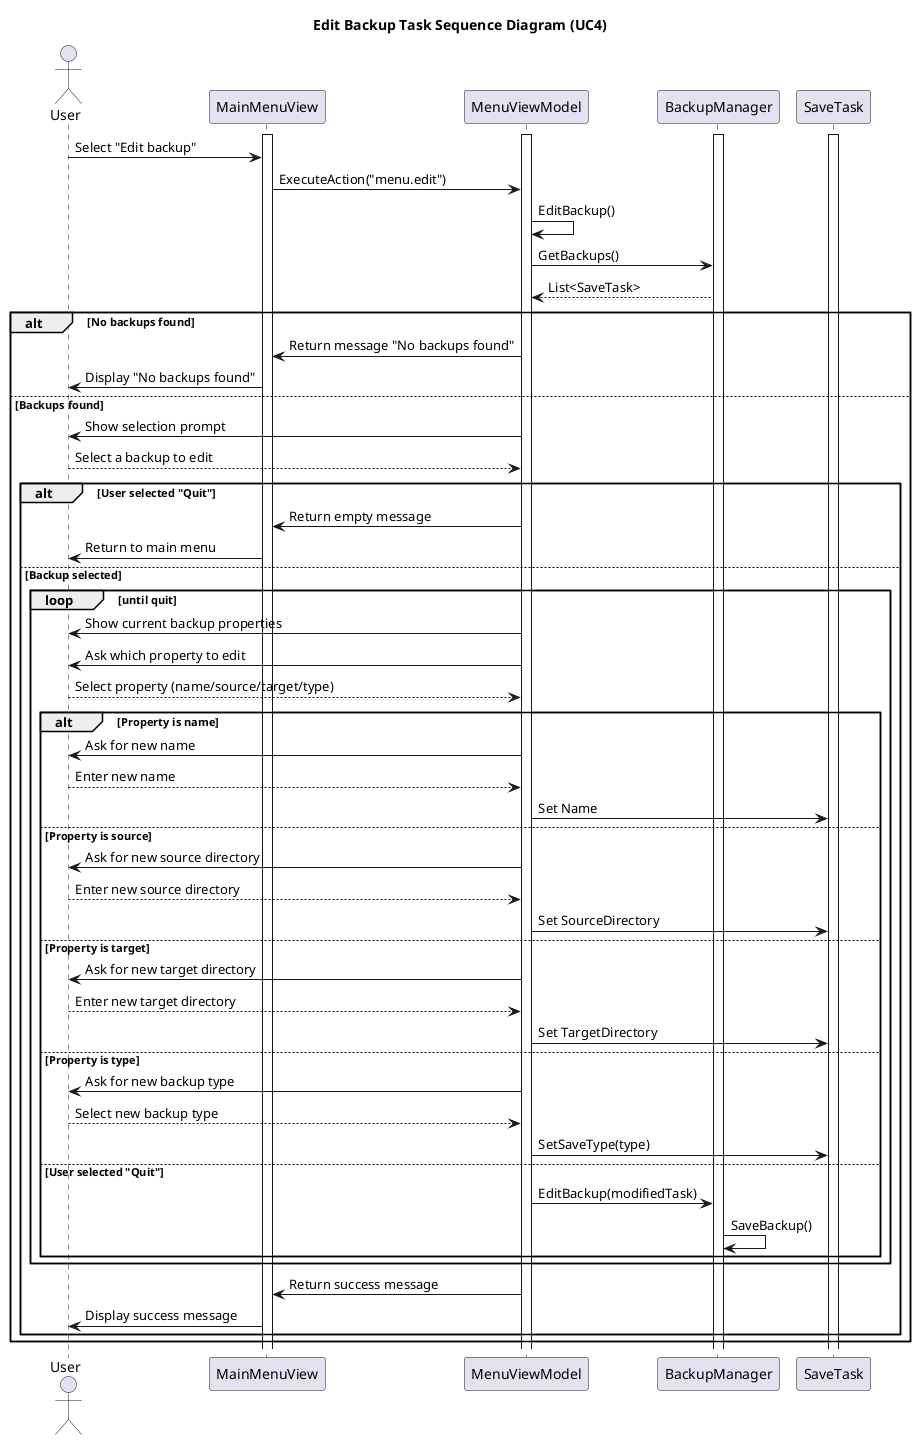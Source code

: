 @startuml 
title Edit Backup Task Sequence Diagram (UC4)
actor User
participant MainMenuView as "MainMenuView"
participant MenuViewModel as "MenuViewModel"
participant BackupManager as "BackupManager"
participant SaveTask as "SaveTask"

activate MainMenuView
activate MenuViewModel
activate BackupManager
activate SaveTask

User -> MainMenuView: Select "Edit backup"
MainMenuView -> MenuViewModel: ExecuteAction("menu.edit")
MenuViewModel -> MenuViewModel: EditBackup()
MenuViewModel -> BackupManager: GetBackups()
BackupManager --> MenuViewModel: List<SaveTask>

alt No backups found
    MenuViewModel -> MainMenuView: Return message "No backups found"
    MainMenuView -> User: Display "No backups found"
else Backups found
    MenuViewModel -> User: Show selection prompt
    User --> MenuViewModel: Select a backup to edit
    
    alt User selected "Quit"
        MenuViewModel -> MainMenuView: Return empty message
        MainMenuView -> User: Return to main menu
    else Backup selected
        loop until quit
            MenuViewModel -> User: Show current backup properties
            MenuViewModel -> User: Ask which property to edit
            User --> MenuViewModel: Select property (name/source/target/type)
            
            alt Property is name
                MenuViewModel -> User: Ask for new name
                User --> MenuViewModel: Enter new name
                MenuViewModel -> SaveTask: Set Name
            else Property is source
                MenuViewModel -> User: Ask for new source directory
                User --> MenuViewModel: Enter new source directory
                MenuViewModel -> SaveTask: Set SourceDirectory
            else Property is target
                MenuViewModel -> User: Ask for new target directory
                User --> MenuViewModel: Enter new target directory
                MenuViewModel -> SaveTask: Set TargetDirectory
            else Property is type
                MenuViewModel -> User: Ask for new backup type
                User --> MenuViewModel: Select new backup type
                MenuViewModel -> SaveTask: SetSaveType(type)
            else User selected "Quit"
                MenuViewModel -> BackupManager: EditBackup(modifiedTask)
                BackupManager -> BackupManager: SaveBackup()
            end
        end
        MenuViewModel -> MainMenuView: Return success message
        MainMenuView -> User: Display success message
    end
end
@enduml